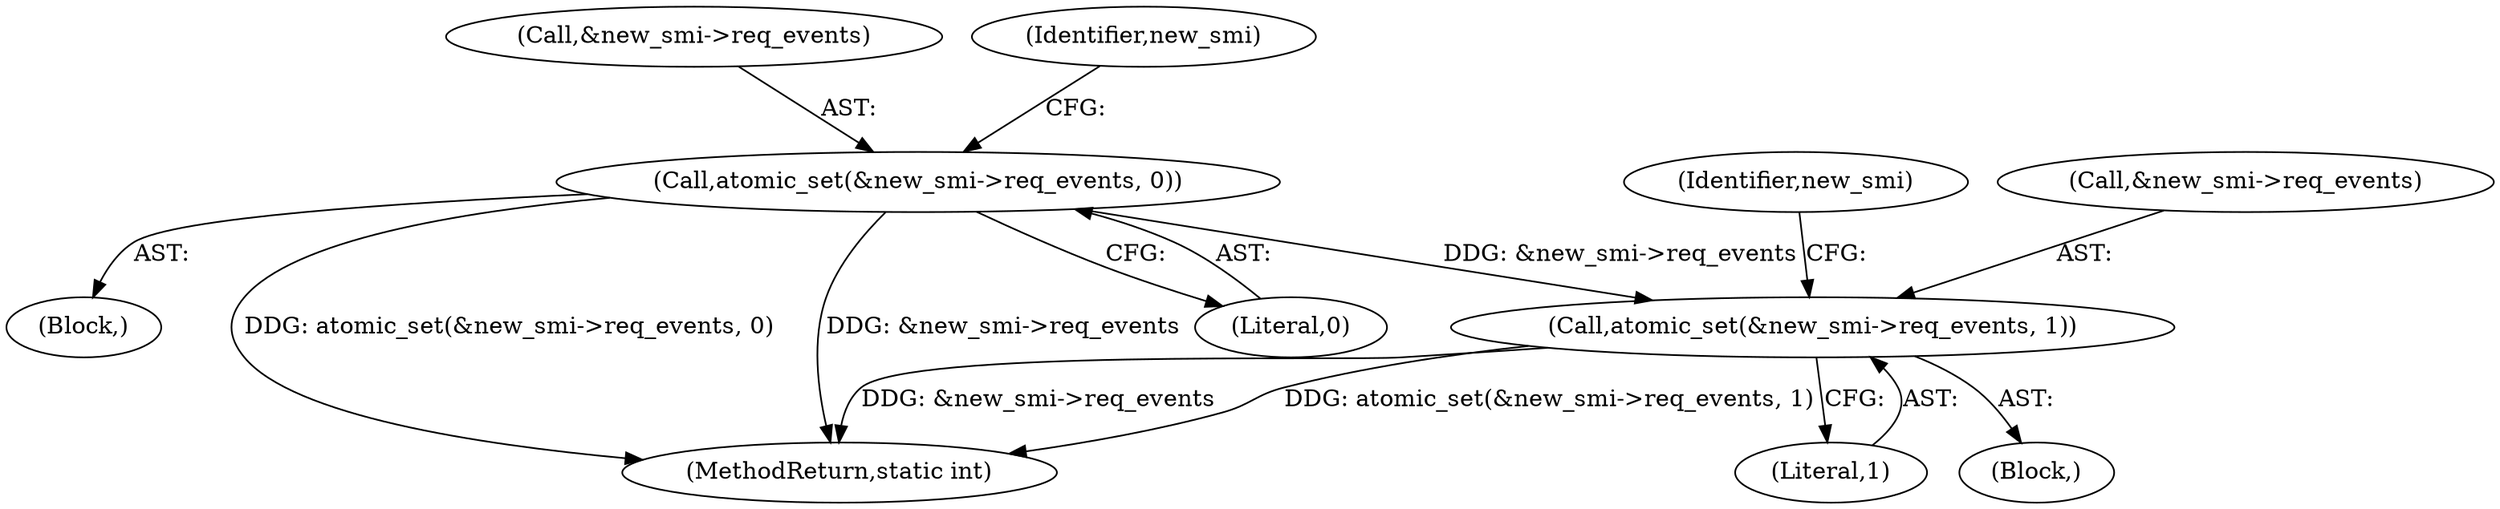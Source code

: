 digraph "0_linux_401e7e88d4ef80188ffa07095ac00456f901b8c4@pointer" {
"1000450" [label="(Call,atomic_set(&new_smi->req_events, 1))"];
"1000384" [label="(Call,atomic_set(&new_smi->req_events, 0))"];
"1000389" [label="(Literal,0)"];
"1000384" [label="(Call,atomic_set(&new_smi->req_events, 0))"];
"1000385" [label="(Call,&new_smi->req_events)"];
"1000450" [label="(Call,atomic_set(&new_smi->req_events, 1))"];
"1000392" [label="(Identifier,new_smi)"];
"1000444" [label="(Block,)"];
"1000459" [label="(Identifier,new_smi)"];
"1000113" [label="(Block,)"];
"1000603" [label="(MethodReturn,static int)"];
"1000451" [label="(Call,&new_smi->req_events)"];
"1000455" [label="(Literal,1)"];
"1000450" -> "1000444"  [label="AST: "];
"1000450" -> "1000455"  [label="CFG: "];
"1000451" -> "1000450"  [label="AST: "];
"1000455" -> "1000450"  [label="AST: "];
"1000459" -> "1000450"  [label="CFG: "];
"1000450" -> "1000603"  [label="DDG: atomic_set(&new_smi->req_events, 1)"];
"1000450" -> "1000603"  [label="DDG: &new_smi->req_events"];
"1000384" -> "1000450"  [label="DDG: &new_smi->req_events"];
"1000384" -> "1000113"  [label="AST: "];
"1000384" -> "1000389"  [label="CFG: "];
"1000385" -> "1000384"  [label="AST: "];
"1000389" -> "1000384"  [label="AST: "];
"1000392" -> "1000384"  [label="CFG: "];
"1000384" -> "1000603"  [label="DDG: atomic_set(&new_smi->req_events, 0)"];
"1000384" -> "1000603"  [label="DDG: &new_smi->req_events"];
}
